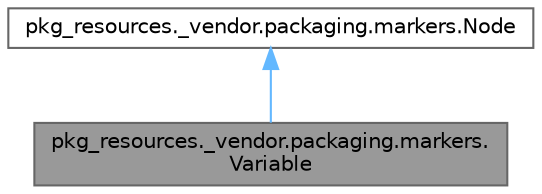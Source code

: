 digraph "pkg_resources._vendor.packaging.markers.Variable"
{
 // LATEX_PDF_SIZE
  bgcolor="transparent";
  edge [fontname=Helvetica,fontsize=10,labelfontname=Helvetica,labelfontsize=10];
  node [fontname=Helvetica,fontsize=10,shape=box,height=0.2,width=0.4];
  Node1 [id="Node000001",label="pkg_resources._vendor.packaging.markers.\lVariable",height=0.2,width=0.4,color="gray40", fillcolor="grey60", style="filled", fontcolor="black",tooltip=" "];
  Node2 -> Node1 [id="edge1_Node000001_Node000002",dir="back",color="steelblue1",style="solid",tooltip=" "];
  Node2 [id="Node000002",label="pkg_resources._vendor.packaging.markers.Node",height=0.2,width=0.4,color="gray40", fillcolor="white", style="filled",URL="$classpkg__resources_1_1__vendor_1_1packaging_1_1markers_1_1_node.html",tooltip=" "];
}
